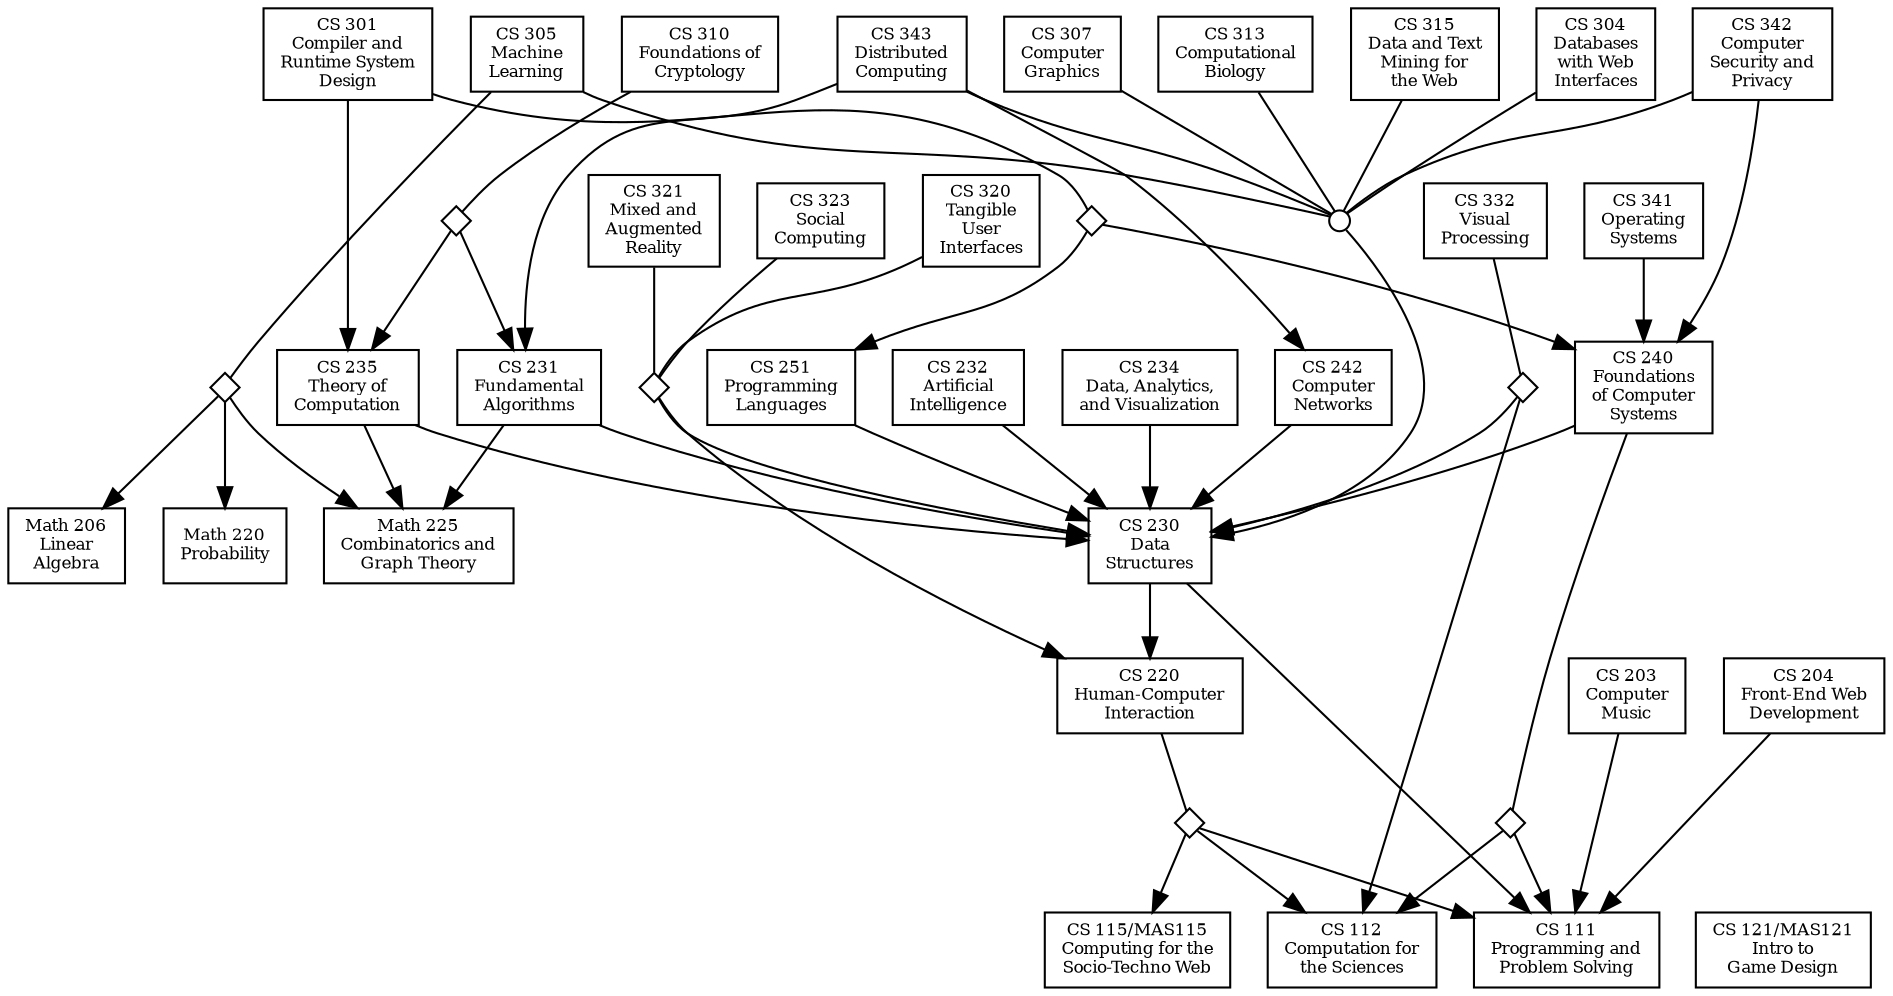 digraph Course_Prerequisites {
  // Default properties for every node
  node [shape="rectangle", fontsize="8", style="filled", fillcolor="white"];

  // Nodes (classes plus grouping nodes)
  cs111 [label="CS 111\nProgramming and\nProblem Solving", class="core intro"]
  cs112 [label="CS 112\nComputation for\nthe Sciences", class="intro"]
  cs115 [label="CS 115/MAS115\nComputing for the\nSocio-Techno Web", class="intro"]
  cs121 [label="CS 121/MAS121\nIntro to\nGame Design", class="intro"]

  cs230 [label="CS 230\nData\nStructures", class="core"]
  cs230up [label="", shape="circle", width="0.14", height="0.14", class="group"]
  cs240 [label="CS 240\nFoundations\nof Computer\nSystems", class="core"]
  cs111or112 [label="", shape="diamond", width="0.2", height="0.2", class="opt"]
  cs231 [label="CS 231\nFundamental\nAlgorithms", class="core"]
  cs235 [label="CS 235\nTheory of\nComputation", class="core"]
  cs251 [label="CS 251\nProgramming\nLanguages", class="core"] 
  cs230 -> cs220 [class="invisible"]

  math225 [label="Math 225\nCombinatorics and\nGraph Theory", class="math required"]
  math206 [label="Math 206\nLinear\nAlgebra", class="math"]
  math220 [label="Math 220\nProbability", class="math"]

  cs203 [label="CS 203\nComputer\nMusic", class="elective spring"]
  cs204 [label="CS 204\nFront-End Web\nDevelopment", class="elective"]
  cs220 [label="CS 220\nHuman-Computer\nInteraction", class="elective"]
  cs111or112or115 [label="", shape="diamond", width="0.2", height="0.2", class="opt"]
  cs232 [label="CS 232\nArtificial\nIntelligence", class="elective spring"]
  cs234 [label="CS 234\nData, Analytics,\nand Visualization", class="elective fall"]
  cs242 [label="CS 242\nComputer\nNetworks", class="elective notoffered"]

  cs301 [label="CS 301\nCompiler and\nRuntime System\nDesign", class="elective notoffered"]
  cs250or251 [label="", shape="diamond", width="0.2", height="0.2", class="opt"]
  cs304 [label="CS 304\nDatabases\nwith Web\nInterfaces", class="elective"]
  cs305 [label="CS 305\nMachine\nLearning", class="elective"]
  math225or206or220 [label="", shape="diamond", width="0.2", height="0.2", class="opt"]
  cs307 [label="CS 307\nComputer\nGraphics", class="elective fall"]
  cs310 [label="CS 310\nFoundations of\nCryptology", class="elective notoffered"]
  cs231or235 [label="", shape="diamond", width="0.2", height="0.2", class="opt"]
  cs313 [label="CS 313\nComputational\nBiology", class="elective fall"]
  cs315 [label="CS 315\nData and Text\nMining for\nthe Web", class="elective notoffered"]
  cs230or220 [label="", shape="diamond", width="0.2", height="0.2", class="opt"]
  cs320 [label="CS 320\nTangible\nUser\nInterfaces", class="elective notoffered"]
  cs321 [label="CS 321\nMixed and\nAugmented\nReality", class="elective spring"]
  cs323 [label="CS 323\nSocial\nComputing", class="elective fall"]

  cs332 [label="CS 332\nVisual\nProcessing", class="elective notoffered"]
  cs112or230 [label="", shape="diamond", width="0.2", height="0.2", class="opt"]
  cs341 [label="CS 341\nOperating\nSystems", class="elective notoffered"]
  cs342 [label="CS 342\nComputer\nSecurity and\nPrivacy", class="elective spring"]
  cs343 [label="CS 343\nDistributed\nComputing", class="elective spring"]

  // Arrangement of the nodes into rank groups
  {rank=same cs111 cs112 cs115 cs121}

  {rank=same cs203 cs204 cs220}

  {rank=same
    cs230
    math206 math220 math225
  }

  {rank=same
    cs240
    cs231 cs235 cs251
    cs232 cs234 cs242
  }

  {rank=same
    cs301
    cs310

    cs304 cs305 cs307
    cs313 cs315
    cs342 cs343
  }

  {rank=same
    cs320 cs321 cs323
    cs332
    cs341
  }

  // Edges (course prerequisites)
  // In some ca
  cs203 -> cs111
  cs204 -> cs111
  cs220 -> cs111or112or115 [arrowhead="none", class="options"]
  cs111or112or115 -> { cs111, cs112, cs115 } [class="option"]

  cs230 -> cs111
  cs230up -> cs230
  cs240 -> cs230
  cs240 -> cs111or112 [arrowhead="none", class="options"]
  cs111or112 -> { cs111, cs112 } [class="option"]
  cs231 -> { cs230, math225 }
  cs235 -> { cs230, math225 }
  cs251 -> cs230

  cs232 -> cs230
  cs234 -> cs230
  cs242 -> cs230

  cs301 -> cs250or251 [arrowhead="none", class="options"]
  cs250or251 -> { cs240, cs251 } [class="option"]
  cs301 -> cs235 [class="recommended"]
  cs304 -> cs230up [arrowhead="none", class="grouping"]
  cs305 -> cs230up [arrowhead="none", class="grouping"]
  cs305 -> math225or206or220 [arrowhead="none", class="options"]
  math225or206or220 -> { math225, math206, math220 } [class="option"]
  cs307 -> cs230up [arrowhead="none", class="grouping"]
  cs310 -> cs231or235 [arrowhead="none", class="options"]
  cs231or235 -> { cs231, cs235 } [class="option"]
  cs313 -> cs230up [arrowhead="none", class="grouping"]
  cs315 -> cs230up [arrowhead="none", class="grouping"]
  cs320 -> cs230or220 [arrowhead="none", class="options"]
  cs230or220 -> { cs220, cs230 } [class="option"]
  cs321 -> cs230or220 [arrowhead="none", class="options"]
  cs323 -> cs230or220 [arrowhead="none", class="options"]
  cs332 -> cs112or230 [arrowhead="none", class="options"]
  cs112or230 -> { cs112, cs230 } [class="option"]
  cs341 -> cs240
  cs342 -> cs230up [arrowhead="none", class="grouping"]
  cs342 -> cs240
  cs343 -> cs230up [arrowhead="none", class="grouping"]
  cs343 -> { cs231, cs242 } [class="recommended"]
}
